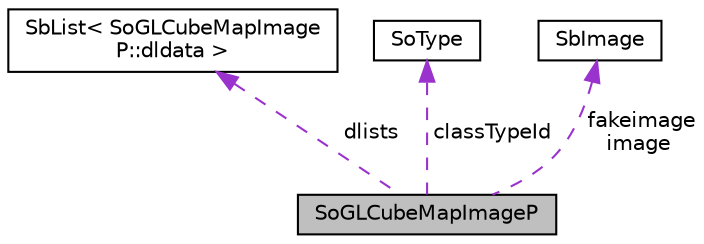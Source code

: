 digraph "SoGLCubeMapImageP"
{
 // LATEX_PDF_SIZE
  edge [fontname="Helvetica",fontsize="10",labelfontname="Helvetica",labelfontsize="10"];
  node [fontname="Helvetica",fontsize="10",shape=record];
  Node1 [label="SoGLCubeMapImageP",height=0.2,width=0.4,color="black", fillcolor="grey75", style="filled", fontcolor="black",tooltip=" "];
  Node2 -> Node1 [dir="back",color="darkorchid3",fontsize="10",style="dashed",label=" dlists" ,fontname="Helvetica"];
  Node2 [label="SbList\< SoGLCubeMapImage\lP::dldata \>",height=0.2,width=0.4,color="black", fillcolor="white", style="filled",URL="$classSbList.html",tooltip=" "];
  Node3 -> Node1 [dir="back",color="darkorchid3",fontsize="10",style="dashed",label=" classTypeId" ,fontname="Helvetica"];
  Node3 [label="SoType",height=0.2,width=0.4,color="black", fillcolor="white", style="filled",URL="$classSoType.html",tooltip="The SoType class is the basis for the runtime type system in Coin."];
  Node4 -> Node1 [dir="back",color="darkorchid3",fontsize="10",style="dashed",label=" fakeimage\nimage" ,fontname="Helvetica"];
  Node4 [label="SbImage",height=0.2,width=0.4,color="black", fillcolor="white", style="filled",URL="$classSbImage.html",tooltip="The SbImage class is an abstract data type for 2D and 3D images."];
}
